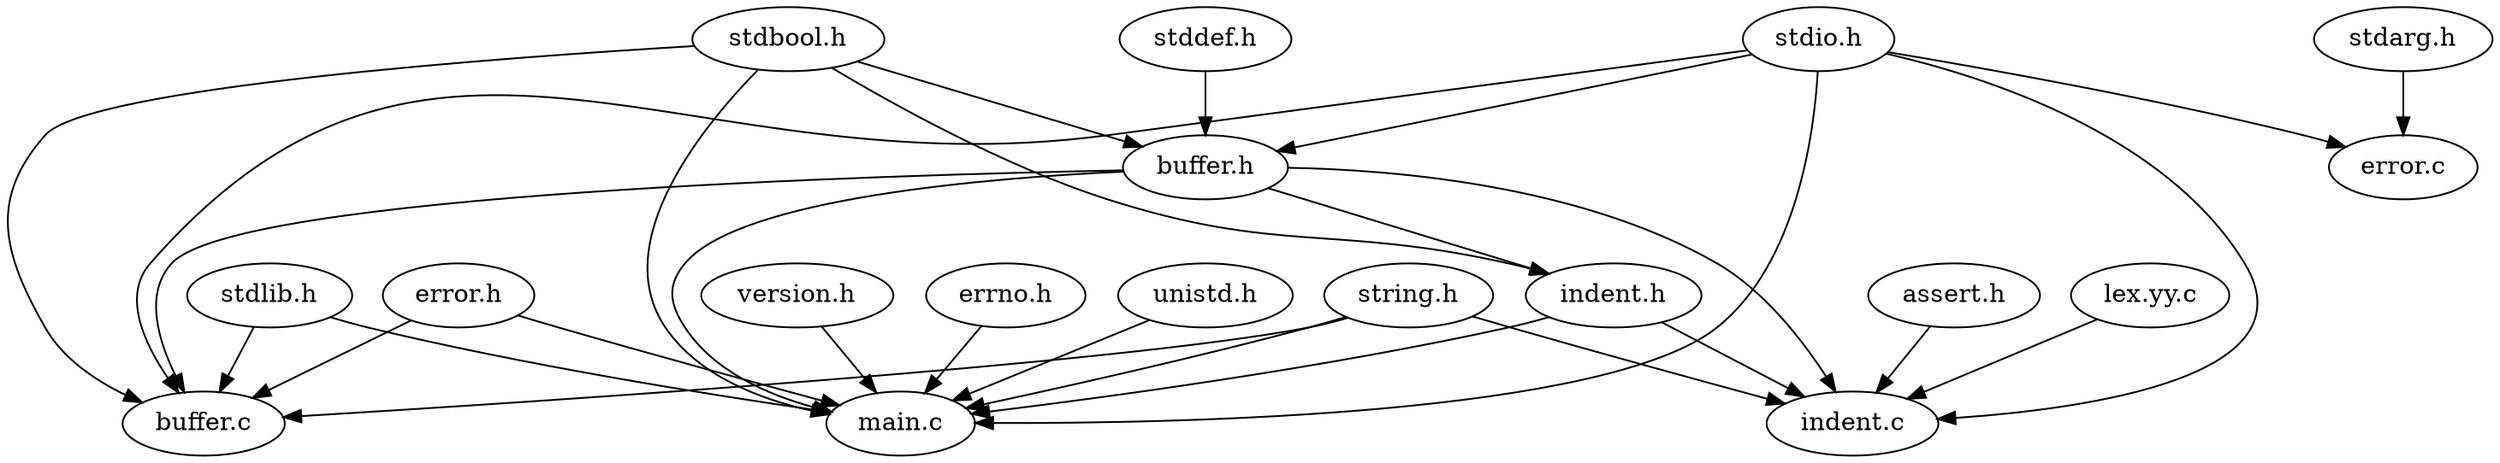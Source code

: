 digraph G {
		"stdbool.h" -> "buffer.h"
		"stdio.h" -> "buffer.h"
		"stddef.h" -> "buffer.h"
		"stdlib.h" -> "buffer.c"
		"stdio.h" -> "buffer.c"
		"stdbool.h" -> "buffer.c"
		"string.h" -> "buffer.c"
		"error.h" -> "buffer.c"
		"buffer.h" -> "buffer.c"
		"assert.h" -> "indent.c"
		"stdio.h" -> "indent.c"
		"string.h" -> "indent.c"
		"buffer.h" -> "indent.c"
		"indent.h" -> "indent.c"
		"buffer.h" -> "indent.h"
		"stdbool.h" -> "indent.h"
		"lex.yy.c" -> "indent.c"
		"buffer.h" -> "main.c"
		"error.h" -> "main.c"
		"indent.h" -> "main.c"
		"version.h" -> "main.c"
		"errno.h" -> "main.c"
		"stdbool.h" -> "main.c"
		"stdio.h" -> "main.c"
		"stdlib.h" -> "main.c"
		"string.h" -> "main.c"
		"unistd.h" -> "main.c"
		"stdarg.h" -> "error.c"
		"stdio.h" -> "error.c"
}